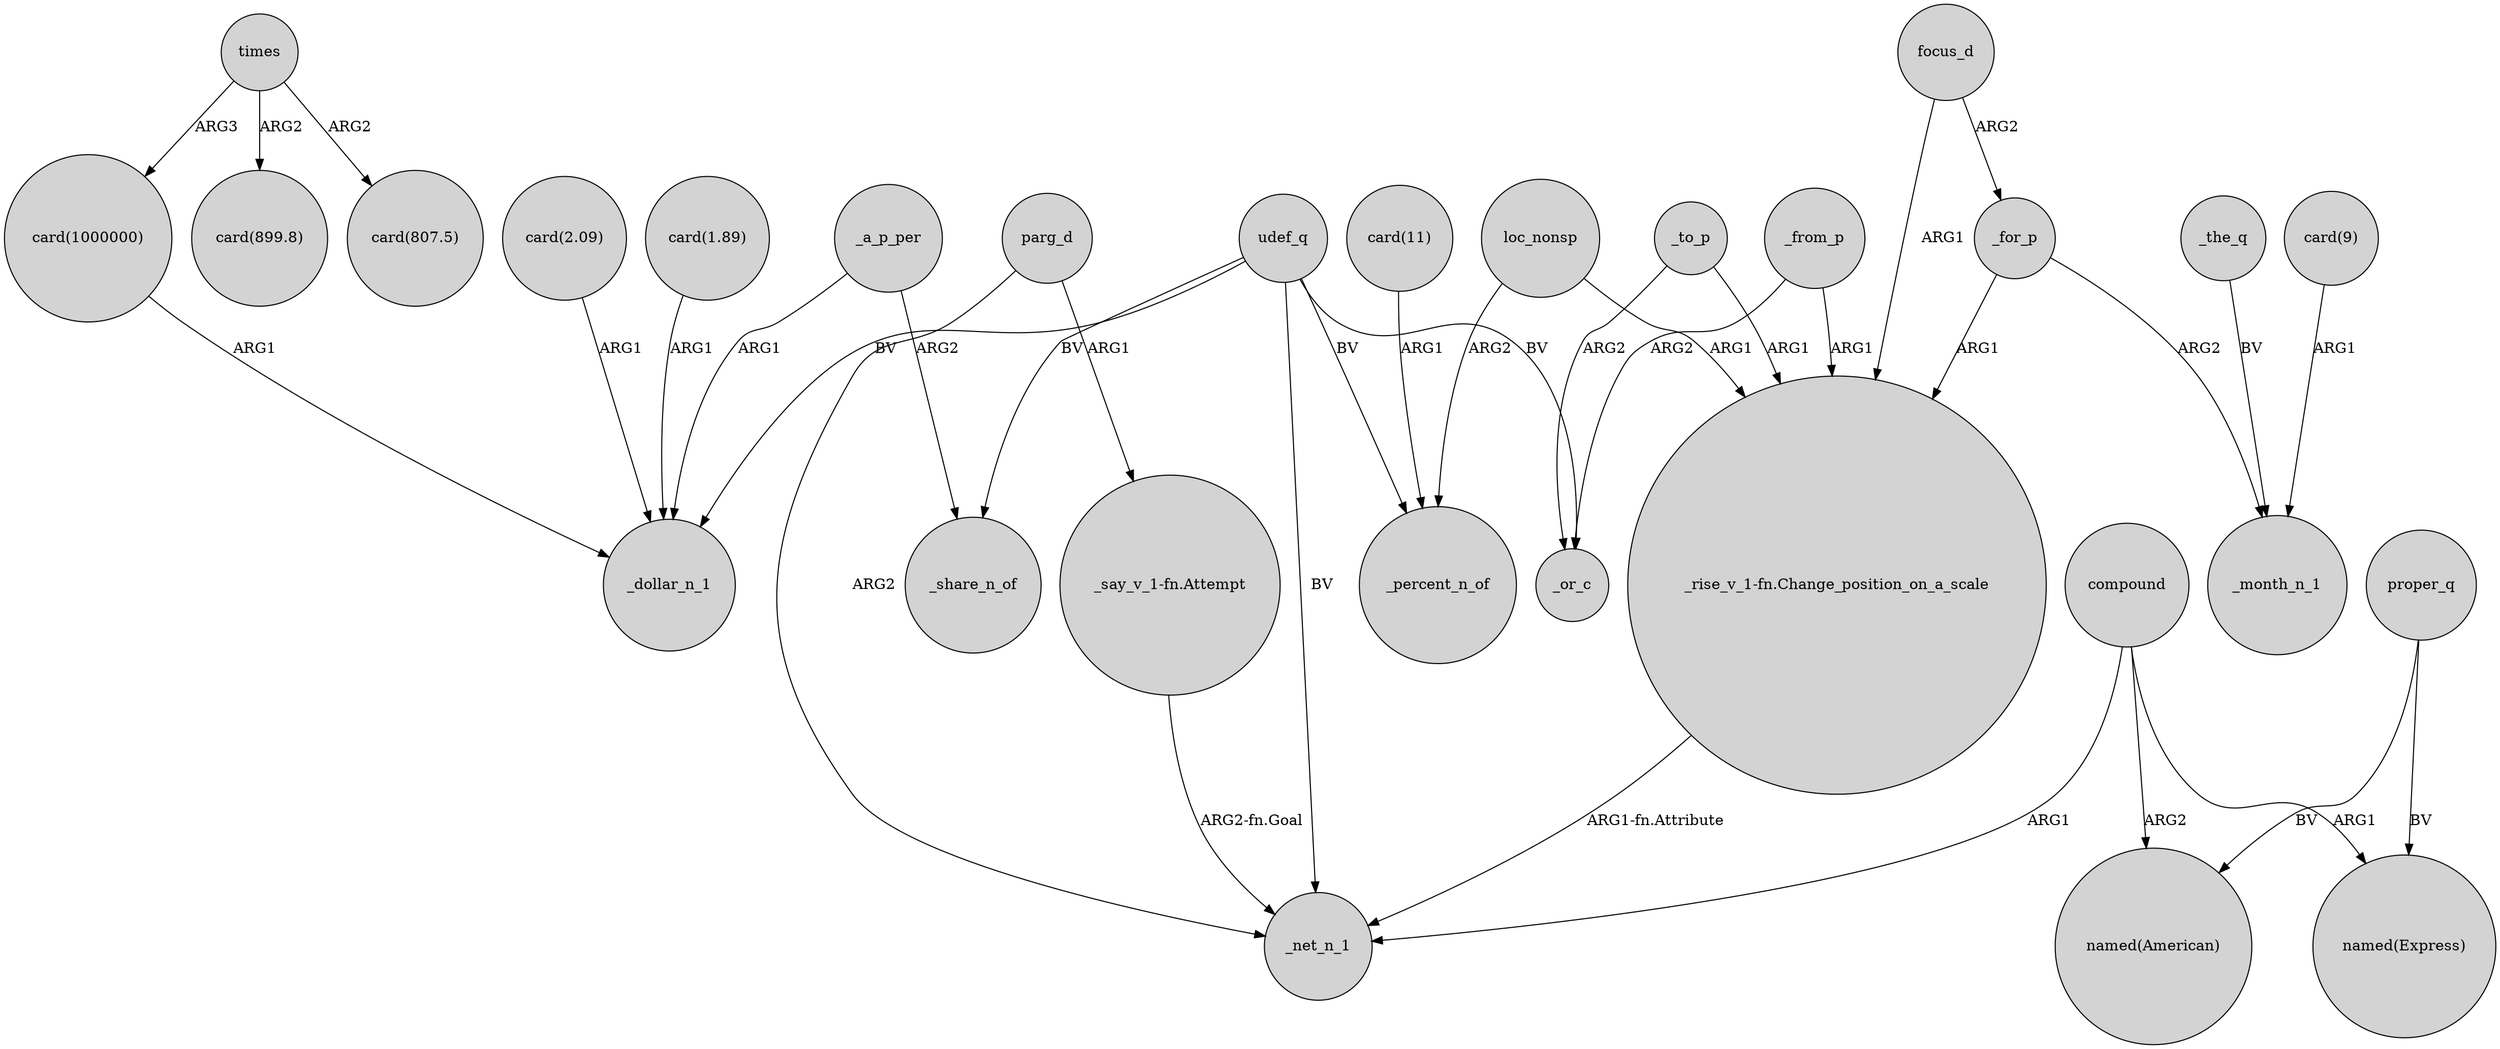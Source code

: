digraph {
	node [shape=circle style=filled]
	_to_p -> _or_c [label=ARG2]
	times -> "card(807.5)" [label=ARG2]
	_the_q -> _month_n_1 [label=BV]
	"card(2.09)" -> _dollar_n_1 [label=ARG1]
	_to_p -> "_rise_v_1-fn.Change_position_on_a_scale" [label=ARG1]
	_for_p -> "_rise_v_1-fn.Change_position_on_a_scale" [label=ARG1]
	loc_nonsp -> "_rise_v_1-fn.Change_position_on_a_scale" [label=ARG1]
	times -> "card(899.8)" [label=ARG2]
	times -> "card(1000000)" [label=ARG3]
	proper_q -> "named(Express)" [label=BV]
	udef_q -> _or_c [label=BV]
	focus_d -> "_rise_v_1-fn.Change_position_on_a_scale" [label=ARG1]
	_a_p_per -> _share_n_of [label=ARG2]
	udef_q -> _percent_n_of [label=BV]
	"_rise_v_1-fn.Change_position_on_a_scale" -> _net_n_1 [label="ARG1-fn.Attribute"]
	udef_q -> _share_n_of [label=BV]
	udef_q -> _net_n_1 [label=BV]
	compound -> "named(Express)" [label=ARG1]
	"card(11)" -> _percent_n_of [label=ARG1]
	compound -> _net_n_1 [label=ARG1]
	udef_q -> _dollar_n_1 [label=BV]
	parg_d -> "_say_v_1-fn.Attempt" [label=ARG1]
	"card(1000000)" -> _dollar_n_1 [label=ARG1]
	_from_p -> _or_c [label=ARG2]
	"_say_v_1-fn.Attempt" -> _net_n_1 [label="ARG2-fn.Goal"]
	parg_d -> _net_n_1 [label=ARG2]
	_a_p_per -> _dollar_n_1 [label=ARG1]
	compound -> "named(American)" [label=ARG2]
	"card(9)" -> _month_n_1 [label=ARG1]
	focus_d -> _for_p [label=ARG2]
	proper_q -> "named(American)" [label=BV]
	"card(1.89)" -> _dollar_n_1 [label=ARG1]
	_from_p -> "_rise_v_1-fn.Change_position_on_a_scale" [label=ARG1]
	_for_p -> _month_n_1 [label=ARG2]
	loc_nonsp -> _percent_n_of [label=ARG2]
}
